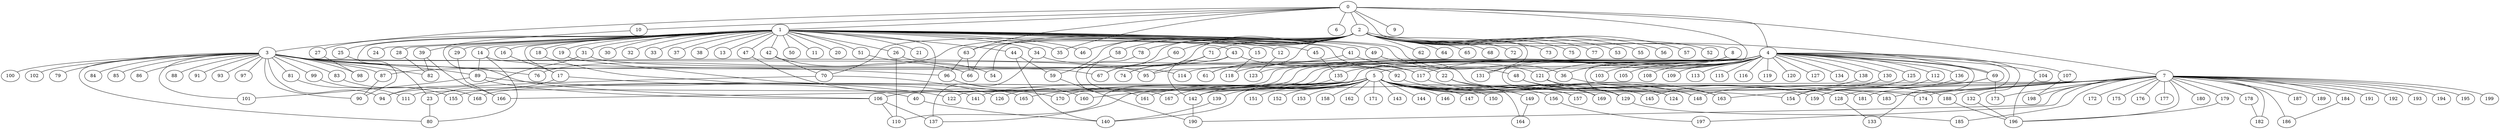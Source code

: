 
graph graphname {
    0 -- 1
0 -- 2
0 -- 3
0 -- 4
0 -- 5
0 -- 6
0 -- 7
0 -- 8
0 -- 9
0 -- 10
0 -- 63
0 -- 35
1 -- 11
1 -- 12
1 -- 13
1 -- 14
1 -- 15
1 -- 16
1 -- 17
1 -- 18
1 -- 19
1 -- 20
1 -- 21
1 -- 22
1 -- 23
1 -- 24
1 -- 25
1 -- 26
1 -- 27
1 -- 28
1 -- 29
1 -- 30
1 -- 31
1 -- 32
1 -- 33
1 -- 34
1 -- 35
1 -- 36
1 -- 37
1 -- 38
1 -- 39
1 -- 40
1 -- 41
1 -- 42
1 -- 43
1 -- 44
1 -- 45
1 -- 46
1 -- 47
1 -- 48
1 -- 49
1 -- 50
1 -- 51
2 -- 52
2 -- 53
2 -- 54
2 -- 55
2 -- 56
2 -- 57
2 -- 58
2 -- 59
2 -- 60
2 -- 61
2 -- 62
2 -- 63
2 -- 64
2 -- 65
2 -- 66
2 -- 67
2 -- 68
2 -- 69
2 -- 70
2 -- 71
2 -- 72
2 -- 73
2 -- 74
2 -- 75
2 -- 76
2 -- 77
2 -- 78
2 -- 131
2 -- 46
3 -- 79
3 -- 80
3 -- 81
3 -- 82
3 -- 83
3 -- 84
3 -- 85
3 -- 86
3 -- 87
3 -- 88
3 -- 89
3 -- 90
3 -- 91
3 -- 92
3 -- 93
3 -- 94
3 -- 95
3 -- 96
3 -- 97
3 -- 98
3 -- 99
3 -- 100
3 -- 101
3 -- 102
3 -- 76
4 -- 128
4 -- 130
4 -- 131
4 -- 132
4 -- 133
4 -- 134
4 -- 129
4 -- 136
4 -- 137
4 -- 138
4 -- 135
4 -- 103
4 -- 104
4 -- 105
4 -- 106
4 -- 107
4 -- 108
4 -- 109
4 -- 110
4 -- 111
4 -- 112
4 -- 113
4 -- 114
4 -- 115
4 -- 116
4 -- 117
4 -- 118
4 -- 119
4 -- 120
4 -- 121
4 -- 122
4 -- 123
4 -- 124
4 -- 125
4 -- 126
4 -- 127
4 -- 69
5 -- 139
5 -- 140
5 -- 141
5 -- 142
5 -- 143
5 -- 144
5 -- 145
5 -- 146
5 -- 147
5 -- 148
5 -- 149
5 -- 150
5 -- 151
5 -- 152
5 -- 153
5 -- 154
5 -- 155
5 -- 156
5 -- 157
5 -- 158
5 -- 159
5 -- 160
5 -- 161
5 -- 162
5 -- 163
5 -- 164
5 -- 165
5 -- 166
5 -- 167
5 -- 168
5 -- 169
5 -- 170
5 -- 171
5 -- 128
7 -- 172
7 -- 173
7 -- 174
7 -- 175
7 -- 176
7 -- 177
7 -- 178
7 -- 179
7 -- 180
7 -- 181
7 -- 182
7 -- 183
7 -- 184
7 -- 185
7 -- 186
7 -- 187
7 -- 188
7 -- 189
7 -- 190
7 -- 191
7 -- 192
7 -- 193
7 -- 194
7 -- 195
7 -- 196
7 -- 197
7 -- 198
7 -- 199
7 -- 163
7 -- 142
8 -- 36
8 -- 95
10 -- 106
12 -- 123
14 -- 80
14 -- 89
14 -- 67
15 -- 118
16 -- 17
17 -- 23
17 -- 40
18 -- 141
19 -- 165
22 -- 157
22 -- 181
23 -- 80
25 -- 90
26 -- 110
26 -- 117
27 -- 98
28 -- 82
29 -- 166
31 -- 114
31 -- 94
34 -- 137
34 -- 92
36 -- 163
39 -- 166
39 -- 82
40 -- 140
41 -- 61
41 -- 121
42 -- 70
42 -- 66
43 -- 142
43 -- 117
43 -- 87
44 -- 59
44 -- 140
45 -- 135
47 -- 170
48 -- 174
48 -- 148
49 -- 183
51 -- 54
58 -- 161
59 -- 190
60 -- 67
63 -- 66
63 -- 96
69 -- 148
69 -- 154
69 -- 173
70 -- 94
70 -- 126
71 -- 74
71 -- 95
78 -- 167
81 -- 111
83 -- 168
87 -- 90
89 -- 122
89 -- 101
89 -- 106
92 -- 129
96 -- 160
99 -- 155
104 -- 196
106 -- 110
106 -- 137
107 -- 198
112 -- 159
117 -- 124
121 -- 169
121 -- 188
125 -- 154
128 -- 133
129 -- 185
130 -- 154
132 -- 196
135 -- 142
136 -- 159
138 -- 145
139 -- 140
142 -- 190
149 -- 164
156 -- 197
178 -- 182
179 -- 196
184 -- 186
188 -- 196

}
